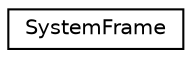 digraph "Graphical Class Hierarchy"
{
  edge [fontname="Helvetica",fontsize="10",labelfontname="Helvetica",labelfontsize="10"];
  node [fontname="Helvetica",fontsize="10",shape=record];
  rankdir="LR";
  Node0 [label="SystemFrame",height=0.2,width=0.4,color="black", fillcolor="white", style="filled",URL="$d9/dc9/class_system_frame.html",tooltip="A set of actions common to all applications. "];
}
